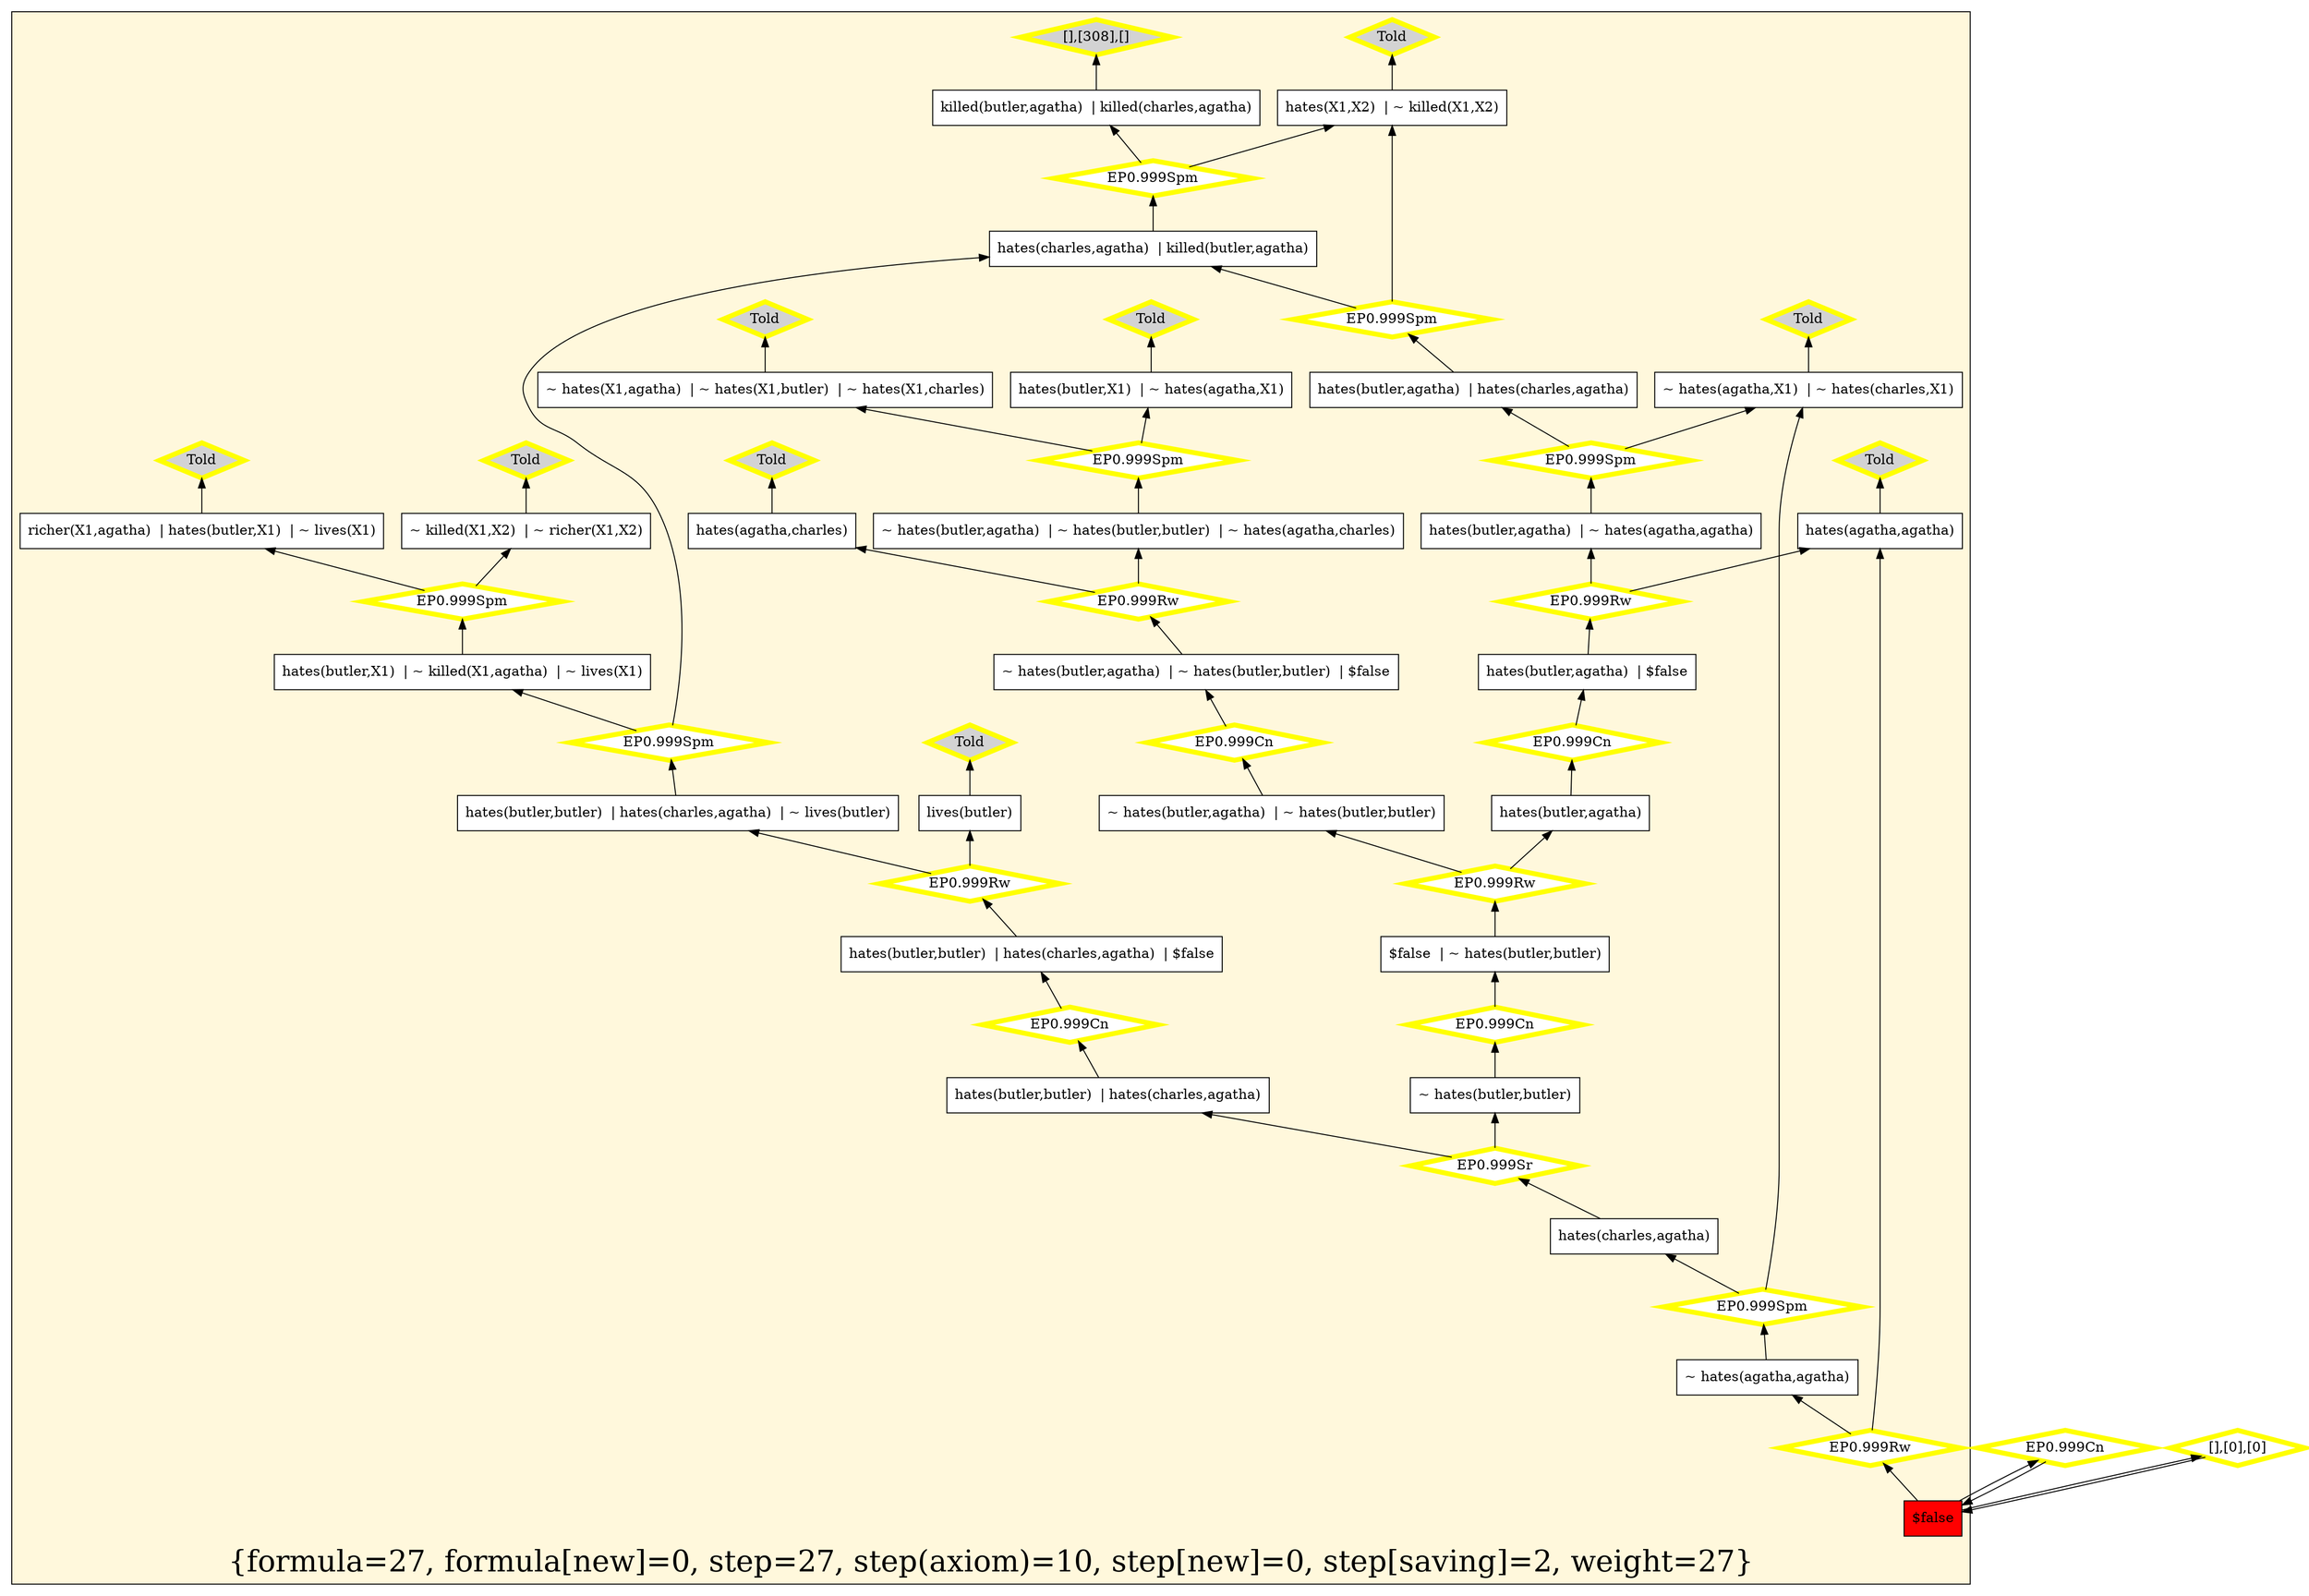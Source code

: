 digraph g 
{ rankdir=BT;
   
  "x_258" [ color="black" shape="box" label="lives(butler)" fillcolor="white" style="filled"  ];
  "x_242" [ color="black" shape="box" label="~ hates(butler,butler)" fillcolor="white" style="filled"  ];
  "x_395" [ color="black" shape="box" label="richer(X1,agatha)  | hates(butler,X1)  | ~ lives(X1)" fillcolor="white" style="filled"  ];
  "x_8" [ color="black" shape="box" label="hates(butler,X1)  | ~ hates(agatha,X1)" fillcolor="white" style="filled"  ];
  "x_0" [ color="black" shape="box" label="$false" fillcolor="red" style="filled"  ];
  "x_333" [ color="black" shape="box" label="~ hates(agatha,agatha)" fillcolor="white" style="filled"  ];
  "x_427" [ color="black" shape="box" label="hates(charles,agatha)  | killed(butler,agatha)" fillcolor="white" style="filled"  ];
  "x_441" [ color="black" shape="box" label="~ hates(agatha,X1)  | ~ hates(charles,X1)" fillcolor="white" style="filled"  ];
  "x_424" [ color="black" shape="box" label="$false  | ~ hates(butler,butler)" fillcolor="white" style="filled"  ];
  "x_308" [ color="black" shape="box" label="killed(butler,agatha)  | killed(charles,agatha)" fillcolor="white" style="filled"  ];
  "x_222" [ color="black" shape="box" label="~ hates(butler,agatha)  | ~ hates(butler,butler)  | $false" fillcolor="white" style="filled"  ];
  "x_260" [ color="black" shape="box" label="hates(X1,X2)  | ~ killed(X1,X2)" fillcolor="white" style="filled"  ];
  "x_252" [ color="black" shape="box" label="hates(butler,butler)  | hates(charles,agatha)  | $false" fillcolor="white" style="filled"  ];
  "x_0" [ color="black" shape="box" label="$false" fillcolor="red" style="filled"  ];
  "x_102" [ color="black" shape="box" label="~ killed(X1,X2)  | ~ richer(X1,X2)" fillcolor="white" style="filled"  ];
  "x_261" [ color="black" shape="box" label="hates(butler,X1)  | ~ killed(X1,agatha)  | ~ lives(X1)" fillcolor="white" style="filled"  ];
  "x_203" [ color="black" shape="box" label="~ hates(X1,agatha)  | ~ hates(X1,butler)  | ~ hates(X1,charles)" fillcolor="white" style="filled"  ];
  "x_20" [ color="black" shape="box" label="~ hates(butler,agatha)  | ~ hates(butler,butler)  | ~ hates(agatha,charles)" fillcolor="white" style="filled"  ];
  "x_78" [ color="black" shape="box" label="hates(butler,agatha)" fillcolor="white" style="filled"  ];
  "x_45" [ color="black" shape="box" label="hates(butler,agatha)  | ~ hates(agatha,agatha)" fillcolor="white" style="filled"  ];
  "x_440" [ color="black" shape="box" label="hates(butler,butler)  | hates(charles,agatha)  | ~ lives(butler)" fillcolor="white" style="filled"  ];
  "x_158" [ color="black" shape="box" label="hates(butler,butler)  | hates(charles,agatha)" fillcolor="white" style="filled"  ];
  "x_357" [ color="black" shape="box" label="hates(agatha,agatha)" fillcolor="white" style="filled"  ];
  "x_118" [ color="black" shape="box" label="hates(agatha,charles)" fillcolor="white" style="filled"  ];
  "x_0" [ color="black" shape="box" label="$false" fillcolor="red" style="filled"  ];
  "x_172" [ color="black" shape="box" label="~ hates(butler,agatha)  | ~ hates(butler,butler)" fillcolor="white" style="filled"  ];
  "x_414" [ color="black" shape="box" label="hates(butler,agatha)  | $false" fillcolor="white" style="filled"  ];
  "x_272" [ color="black" shape="box" label="hates(butler,agatha)  | hates(charles,agatha)" fillcolor="white" style="filled"  ];
  "x_268" [ color="black" shape="box" label="hates(charles,agatha)" fillcolor="white" style="filled"  ];
  "-75b2b8ab:124078c1359:-48dd" [ URL="http://browser.inference-web.org/iwbrowser/BrowseNodeSet?url=http%3A%2F%2Finference-web.org%2Fproofs%2Ftptp%2FSolutions%2FPUZ%2FPUZ001-1%2FEP---1.1pre%2Fanswer.owl%23ns_38" color="yellow" shape="diamond" label="EP0.999Cn" fillcolor="white" style="filled" penwidth="5"  ];
  "x_242" -> "-75b2b8ab:124078c1359:-48dd";
  "-75b2b8ab:124078c1359:-48dd" -> "x_424";
  "-75b2b8ab:124078c1359:-4903" [ URL="http://browser.inference-web.org/iwbrowser/BrowseNodeSet?url=http%3A%2F%2Finference-web.org%2Fproofs%2Ftptp%2FSolutions%2FPUZ%2FPUZ001-1%2FEP---1.1pre%2Fanswer.owl%23ns_13" color="yellow" shape="diamond" label="EP0.999Spm" fillcolor="white" style="filled" penwidth="5"  ];
  "x_427" -> "-75b2b8ab:124078c1359:-4903";
  "-75b2b8ab:124078c1359:-4903" -> "x_260";
  "-75b2b8ab:124078c1359:-4903" -> "x_308";
  "-75b2b8ab:124078c1359:-48d9" [ URL="http://browser.inference-web.org/iwbrowser/BrowseNodeSet?url=http%3A%2F%2Finference-web.org%2Fproofs%2Ftptp%2FSolutions%2FPUZ%2FPUZ001-1%2FEP---1.1pre%2Fanswer.owl%23ns_37" color="yellow" shape="diamond" label="EP0.999Rw" fillcolor="white" style="filled" penwidth="5"  ];
  "x_424" -> "-75b2b8ab:124078c1359:-48d9";
  "-75b2b8ab:124078c1359:-48d9" -> "x_78";
  "-75b2b8ab:124078c1359:-48d9" -> "x_172";
  "-75b2b8ab:124078c1359:-48e7" [ URL="http://browser.inference-web.org/iwbrowser/BrowseNodeSet?url=http%3A%2F%2Finference-web.org%2Fproofs%2Ftptp%2FSolutions%2FPUZ%2FPUZ001-1%2FEP---1.1pre%2Fanswer.owl%23ns_41" color="yellow" shape="diamond" label="EP0.999Spm" fillcolor="white" style="filled" penwidth="5"  ];
  "x_333" -> "-75b2b8ab:124078c1359:-48e7";
  "-75b2b8ab:124078c1359:-48e7" -> "x_268";
  "-75b2b8ab:124078c1359:-48e7" -> "x_441";
  "-75b2b8ab:124078c1359:-48a4" [ URL="http://browser.inference-web.org/iwbrowser/BrowseNodeSet?url=http%3A%2F%2Finference-web.org%2Fproofs%2Ftptp%2FSolutions%2FPUZ%2FPUZ001-1%2FEP---1.1pre%2Fanswer.owl%23ns_10" color="yellow" shape="diamond" label="Told" fillcolor="lightgrey" style="filled" penwidth="5"  ];
  "x_8" -> "-75b2b8ab:124078c1359:-48a4";
  "-75b2b8ab:124078c1359:-4891" [ URL="http://browser.inference-web.org/iwbrowser/BrowseNodeSet?url=http%3A%2F%2Finference-web.org%2Fproofs%2Ftptp%2FSolutions%2FPUZ%2FPUZ001-1%2FEP---1.1pre%2Fanswer.owl%23ns_2" color="yellow" shape="diamond" label="Told" fillcolor="lightgrey" style="filled" penwidth="5"  ];
  "x_258" -> "-75b2b8ab:124078c1359:-4891";
  "-75b2b8ab:124078c1359:-48ae" [ URL="http://browser.inference-web.org/iwbrowser/BrowseNodeSet?url=http%3A%2F%2Finference-web.org%2Fproofs%2Ftptp%2FSolutions%2FPUZ%2FPUZ001-1%2FEP---1.1pre%2Fanswer.owl%23ns_8" color="yellow" shape="diamond" label="Told" fillcolor="lightgrey" style="filled" penwidth="5"  ];
  "x_118" -> "-75b2b8ab:124078c1359:-48ae";
  "-75b2b8ab:124078c1359:-48b3" [ URL="http://browser.inference-web.org/iwbrowser/BrowseNodeSet?url=http%3A%2F%2Finference-web.org%2Fproofs%2Ftptp%2FSolutions%2FPUZ%2FPUZ001-1%2FEP---1.1pre%2Fanswer.owl%23ns_19" color="yellow" shape="diamond" label="EP0.999Rw" fillcolor="white" style="filled" penwidth="5"  ];
  "x_222" -> "-75b2b8ab:124078c1359:-48b3";
  "-75b2b8ab:124078c1359:-48b3" -> "x_20";
  "-75b2b8ab:124078c1359:-48b3" -> "x_118";
  "-75b2b8ab:124078c1359:-48bc" [ URL="http://browser.inference-web.org/iwbrowser/BrowseNodeSet?url=http%3A%2F%2Finference-web.org%2Fproofs%2Ftptp%2FSolutions%2FPUZ%2FPUZ001-1%2FEP---1.1pre%2Fanswer.owl%23ns_5" color="yellow" shape="diamond" label="Told" fillcolor="lightgrey" style="filled" penwidth="5"  ];
  "x_441" -> "-75b2b8ab:124078c1359:-48bc";
  "-75b2b8ab:124078c1359:-489f" [ URL="http://browser.inference-web.org/iwbrowser/BrowseNodeSet?url=http%3A%2F%2Finference-web.org%2Fproofs%2Ftptp%2FSolutions%2FPUZ%2FPUZ001-1%2FEP---1.1pre%2Fanswer.owl%23ns_6" color="yellow" shape="diamond" label="Told" fillcolor="lightgrey" style="filled" penwidth="5"  ];
  "x_203" -> "-75b2b8ab:124078c1359:-489f";
  "-75b2b8ab:124078c1359:-48c1" [ URL="http://browser.inference-web.org/iwbrowser/BrowseNodeSet?url=http%3A%2F%2Finference-web.org%2Fproofs%2Ftptp%2FSolutions%2FPUZ%2FPUZ001-1%2FEP---1.1pre%2Fanswer.owl%23ns_9" color="yellow" shape="diamond" label="Told" fillcolor="lightgrey" style="filled" penwidth="5"  ];
  "x_260" -> "-75b2b8ab:124078c1359:-48c1";
  "-75b2b8ab:124078c1359:-4896" [ URL="http://browser.inference-web.org/iwbrowser/BrowseNodeSet?url=http%3A%2F%2Finference-web.org%2Fproofs%2Ftptp%2FSolutions%2FPUZ%2FPUZ001-1%2FEP---1.1pre%2Fanswer.owl%23ns_26" color="yellow" shape="diamond" label="EP0.999Rw" fillcolor="white" style="filled" penwidth="5"  ];
  "x_252" -> "-75b2b8ab:124078c1359:-4896";
  "-75b2b8ab:124078c1359:-4896" -> "x_258";
  "-75b2b8ab:124078c1359:-4896" -> "x_440";
  "-75b2b8ab:124078c1359:-48b7" [ URL="http://browser.inference-web.org/iwbrowser/BrowseNodeSet?url=http%3A%2F%2Finference-web.org%2Fproofs%2Ftptp%2FSolutions%2FPUZ%2FPUZ001-1%2FEP---1.1pre%2Fanswer.owl%23ns_20" color="yellow" shape="diamond" label="EP0.999Cn" fillcolor="white" style="filled" penwidth="5"  ];
  "x_172" -> "-75b2b8ab:124078c1359:-48b7";
  "-75b2b8ab:124078c1359:-48b7" -> "x_222";
  "-75b2b8ab:124078c1359:-487d" [ URL="http://browser.inference-web.org/iwbrowser/BrowseNodeSet?url=http%3A%2F%2Finference-web.org%2Fproofs%2Ftptp%2FSolutions%2FPUZ%2FPUZ001-1%2FEP---1.1pre%2Fanswer.owl%23ns_4" color="yellow" shape="diamond" label="Told" fillcolor="lightgrey" style="filled" penwidth="5"  ];
  "x_102" -> "-75b2b8ab:124078c1359:-487d";
  "-75b2b8ab:124078c1359:-48fe" [ URL="http://browser.inference-web.org/iwbrowser/BrowseNodeSet?url=http%3A%2F%2Finference-web.org%2Fproofs%2Ftptp%2FSolutions%2FPUZ%2FPUZ001-1%2FEP---1.1pre%2Fanswer.owl%23ns_12" color="yellow" shape="diamond" label="[],[308],[]" fillcolor="lightgrey" style="filled" penwidth="5"  ];
  "x_308" -> "-75b2b8ab:124078c1359:-48fe";
  "-75b2b8ab:124078c1359:-48d4" [ URL="http://browser.inference-web.org/iwbrowser/BrowseNodeSet?url=http%3A%2F%2Finference-web.org%2Fproofs%2Ftptp%2FSolutions%2FPUZ%2FPUZ001-1%2FEP---1.1pre%2Fanswer.owl%23ns_35" color="yellow" shape="diamond" label="EP0.999Cn" fillcolor="white" style="filled" penwidth="5"  ];
  "x_78" -> "-75b2b8ab:124078c1359:-48d4";
  "-75b2b8ab:124078c1359:-48d4" -> "x_414";
  "-75b2b8ab:124078c1359:-48f5" [ URL="http://browser.inference-web.org/iwbrowser/BrowseNodeSet?url=http%3A%2F%2Finference-web.org%2Fproofs%2Ftptp%2FSolutions%2FPUZ%2FPUZ001-1%2FEP---1.1pre%2Fanswer.owl%23ns_44" color="yellow" shape="diamond" label="EP0.999Cn" fillcolor="white" style="filled" penwidth="5"  ];
  "x_0" -> "-75b2b8ab:124078c1359:-48f5";
  "-75b2b8ab:124078c1359:-48f5" -> "x_0";
  "-75b2b8ab:124078c1359:-4887" [ URL="http://browser.inference-web.org/iwbrowser/BrowseNodeSet?url=http%3A%2F%2Finference-web.org%2Fproofs%2Ftptp%2FSolutions%2FPUZ%2FPUZ001-1%2FEP---1.1pre%2Fanswer.owl%23ns_14" color="yellow" shape="diamond" label="EP0.999Spm" fillcolor="white" style="filled" penwidth="5"  ];
  "x_261" -> "-75b2b8ab:124078c1359:-4887";
  "-75b2b8ab:124078c1359:-4887" -> "x_102";
  "-75b2b8ab:124078c1359:-4887" -> "x_395";
  "-75b2b8ab:124078c1359:-48f1" [ URL="http://browser.inference-web.org/iwbrowser/BrowseNodeSet?url=http%3A%2F%2Finference-web.org%2Fproofs%2Ftptp%2FSolutions%2FPUZ%2FPUZ001-1%2FEP---1.1pre%2Fanswer.owl%23ns_43" color="yellow" shape="diamond" label="EP0.999Rw" fillcolor="white" style="filled" penwidth="5"  ];
  "x_0" -> "-75b2b8ab:124078c1359:-48f1";
  "-75b2b8ab:124078c1359:-48f1" -> "x_333";
  "-75b2b8ab:124078c1359:-48f1" -> "x_357";
  "-75b2b8ab:124078c1359:-489a" [ URL="http://browser.inference-web.org/iwbrowser/BrowseNodeSet?url=http%3A%2F%2Finference-web.org%2Fproofs%2Ftptp%2FSolutions%2FPUZ%2FPUZ001-1%2FEP---1.1pre%2Fanswer.owl%23ns_27" color="yellow" shape="diamond" label="EP0.999Cn" fillcolor="white" style="filled" penwidth="5"  ];
  "x_158" -> "-75b2b8ab:124078c1359:-489a";
  "-75b2b8ab:124078c1359:-489a" -> "x_252";
  "-75b2b8ab:124078c1359:-48f9" [ URL="http://browser.inference-web.org/iwbrowser/BrowseNodeSet?url=http%3A%2F%2Finference-web.org%2Fproofs%2Ftptp%2FSolutions%2FPUZ%2FPUZ001-1%2FEP---1.1pre%2Fanswer.owl%23answer" color="yellow" shape="diamond" label="[],[0],[0]" fillcolor="white" style="filled" penwidth="5"  ];
  "x_0" -> "-75b2b8ab:124078c1359:-48f9";
  "-75b2b8ab:124078c1359:-48f9" -> "x_0";
  "-75b2b8ab:124078c1359:-48e2" [ URL="http://browser.inference-web.org/iwbrowser/BrowseNodeSet?url=http%3A%2F%2Finference-web.org%2Fproofs%2Ftptp%2FSolutions%2FPUZ%2FPUZ001-1%2FEP---1.1pre%2Fanswer.owl%23ns_40" color="yellow" shape="diamond" label="EP0.999Sr" fillcolor="white" style="filled" penwidth="5"  ];
  "x_268" -> "-75b2b8ab:124078c1359:-48e2";
  "-75b2b8ab:124078c1359:-48e2" -> "x_158";
  "-75b2b8ab:124078c1359:-48e2" -> "x_242";
  "-75b2b8ab:124078c1359:-48cb" [ URL="http://browser.inference-web.org/iwbrowser/BrowseNodeSet?url=http%3A%2F%2Finference-web.org%2Fproofs%2Ftptp%2FSolutions%2FPUZ%2FPUZ001-1%2FEP---1.1pre%2Fanswer.owl%23ns_33" color="yellow" shape="diamond" label="EP0.999Spm" fillcolor="white" style="filled" penwidth="5"  ];
  "x_45" -> "-75b2b8ab:124078c1359:-48cb";
  "-75b2b8ab:124078c1359:-48cb" -> "x_272";
  "-75b2b8ab:124078c1359:-48cb" -> "x_441";
  "-75b2b8ab:124078c1359:-488c" [ URL="http://browser.inference-web.org/iwbrowser/BrowseNodeSet?url=http%3A%2F%2Finference-web.org%2Fproofs%2Ftptp%2FSolutions%2FPUZ%2FPUZ001-1%2FEP---1.1pre%2Fanswer.owl%23ns_25" color="yellow" shape="diamond" label="EP0.999Spm" fillcolor="white" style="filled" penwidth="5"  ];
  "x_440" -> "-75b2b8ab:124078c1359:-488c";
  "-75b2b8ab:124078c1359:-488c" -> "x_261";
  "-75b2b8ab:124078c1359:-488c" -> "x_427";
  "-75b2b8ab:124078c1359:-4882" [ URL="http://browser.inference-web.org/iwbrowser/BrowseNodeSet?url=http%3A%2F%2Finference-web.org%2Fproofs%2Ftptp%2FSolutions%2FPUZ%2FPUZ001-1%2FEP---1.1pre%2Fanswer.owl%23ns_11" color="yellow" shape="diamond" label="Told" fillcolor="lightgrey" style="filled" penwidth="5"  ];
  "x_395" -> "-75b2b8ab:124078c1359:-4882";
  "-75b2b8ab:124078c1359:-48a9" [ URL="http://browser.inference-web.org/iwbrowser/BrowseNodeSet?url=http%3A%2F%2Finference-web.org%2Fproofs%2Ftptp%2FSolutions%2FPUZ%2FPUZ001-1%2FEP---1.1pre%2Fanswer.owl%23ns_18" color="yellow" shape="diamond" label="EP0.999Spm" fillcolor="white" style="filled" penwidth="5"  ];
  "x_20" -> "-75b2b8ab:124078c1359:-48a9";
  "-75b2b8ab:124078c1359:-48a9" -> "x_8";
  "-75b2b8ab:124078c1359:-48a9" -> "x_203";
  "-75b2b8ab:124078c1359:-48c6" [ URL="http://browser.inference-web.org/iwbrowser/BrowseNodeSet?url=http%3A%2F%2Finference-web.org%2Fproofs%2Ftptp%2FSolutions%2FPUZ%2FPUZ001-1%2FEP---1.1pre%2Fanswer.owl%23ns_24" color="yellow" shape="diamond" label="EP0.999Spm" fillcolor="white" style="filled" penwidth="5"  ];
  "x_272" -> "-75b2b8ab:124078c1359:-48c6";
  "-75b2b8ab:124078c1359:-48c6" -> "x_260";
  "-75b2b8ab:124078c1359:-48c6" -> "x_427";
  "-75b2b8ab:124078c1359:-48d0" [ URL="http://browser.inference-web.org/iwbrowser/BrowseNodeSet?url=http%3A%2F%2Finference-web.org%2Fproofs%2Ftptp%2FSolutions%2FPUZ%2FPUZ001-1%2FEP---1.1pre%2Fanswer.owl%23ns_34" color="yellow" shape="diamond" label="EP0.999Rw" fillcolor="white" style="filled" penwidth="5"  ];
  "x_414" -> "-75b2b8ab:124078c1359:-48d0";
  "-75b2b8ab:124078c1359:-48d0" -> "x_45";
  "-75b2b8ab:124078c1359:-48d0" -> "x_357";
  "-75b2b8ab:124078c1359:-48ec" [ URL="http://browser.inference-web.org/iwbrowser/BrowseNodeSet?url=http%3A%2F%2Finference-web.org%2Fproofs%2Ftptp%2FSolutions%2FPUZ%2FPUZ001-1%2FEP---1.1pre%2Fanswer.owl%23ns_7" color="yellow" shape="diamond" label="Told" fillcolor="lightgrey" style="filled" penwidth="5"  ];
  "x_357" -> "-75b2b8ab:124078c1359:-48ec";
  
 subgraph cluster_opt 
{ label="{formula=27, formula[new]=0, step=27, step(axiom)=10, step[new]=0, step[saving]=2, weight=27}" 
 fontsize=30 fillcolor=cornsilk style=filled 
  x_258 ; x_242 ; x_395 ; x_8 ; x_333 ; x_427 ; x_441 ; x_424 ; x_308 ; x_222 ; x_260 ; x_252 ; x_0 ; x_102 ; x_261 ; x_203 ; x_20 ; x_78 ; x_45 ; x_440 ; x_357 ; x_158 ; x_118 ; x_172 ; x_414 ; x_272 ; x_268 ; "-75b2b8ab:124078c1359:-48d9" ;
 "-75b2b8ab:124078c1359:-4903" ;
 "-75b2b8ab:124078c1359:-48dd" ;
 "-75b2b8ab:124078c1359:-48e7" ;
 "-75b2b8ab:124078c1359:-48a4" ;
 "-75b2b8ab:124078c1359:-4891" ;
 "-75b2b8ab:124078c1359:-48ae" ;
 "-75b2b8ab:124078c1359:-48b3" ;
 "-75b2b8ab:124078c1359:-48bc" ;
 "-75b2b8ab:124078c1359:-489f" ;
 "-75b2b8ab:124078c1359:-48c1" ;
 "-75b2b8ab:124078c1359:-4896" ;
 "-75b2b8ab:124078c1359:-48b7" ;
 "-75b2b8ab:124078c1359:-487d" ;
 "-75b2b8ab:124078c1359:-48fe" ;
 "-75b2b8ab:124078c1359:-48d4" ;
 "-75b2b8ab:124078c1359:-4887" ;
 "-75b2b8ab:124078c1359:-48f1" ;
 "-75b2b8ab:124078c1359:-489a" ;
 "-75b2b8ab:124078c1359:-48e2" ;
 "-75b2b8ab:124078c1359:-48cb" ;
 "-75b2b8ab:124078c1359:-488c" ;
 "-75b2b8ab:124078c1359:-4882" ;
 "-75b2b8ab:124078c1359:-48a9" ;
 "-75b2b8ab:124078c1359:-48c6" ;
 "-75b2b8ab:124078c1359:-48ec" ;
 "-75b2b8ab:124078c1359:-48d0" ;
 
}
 
}
